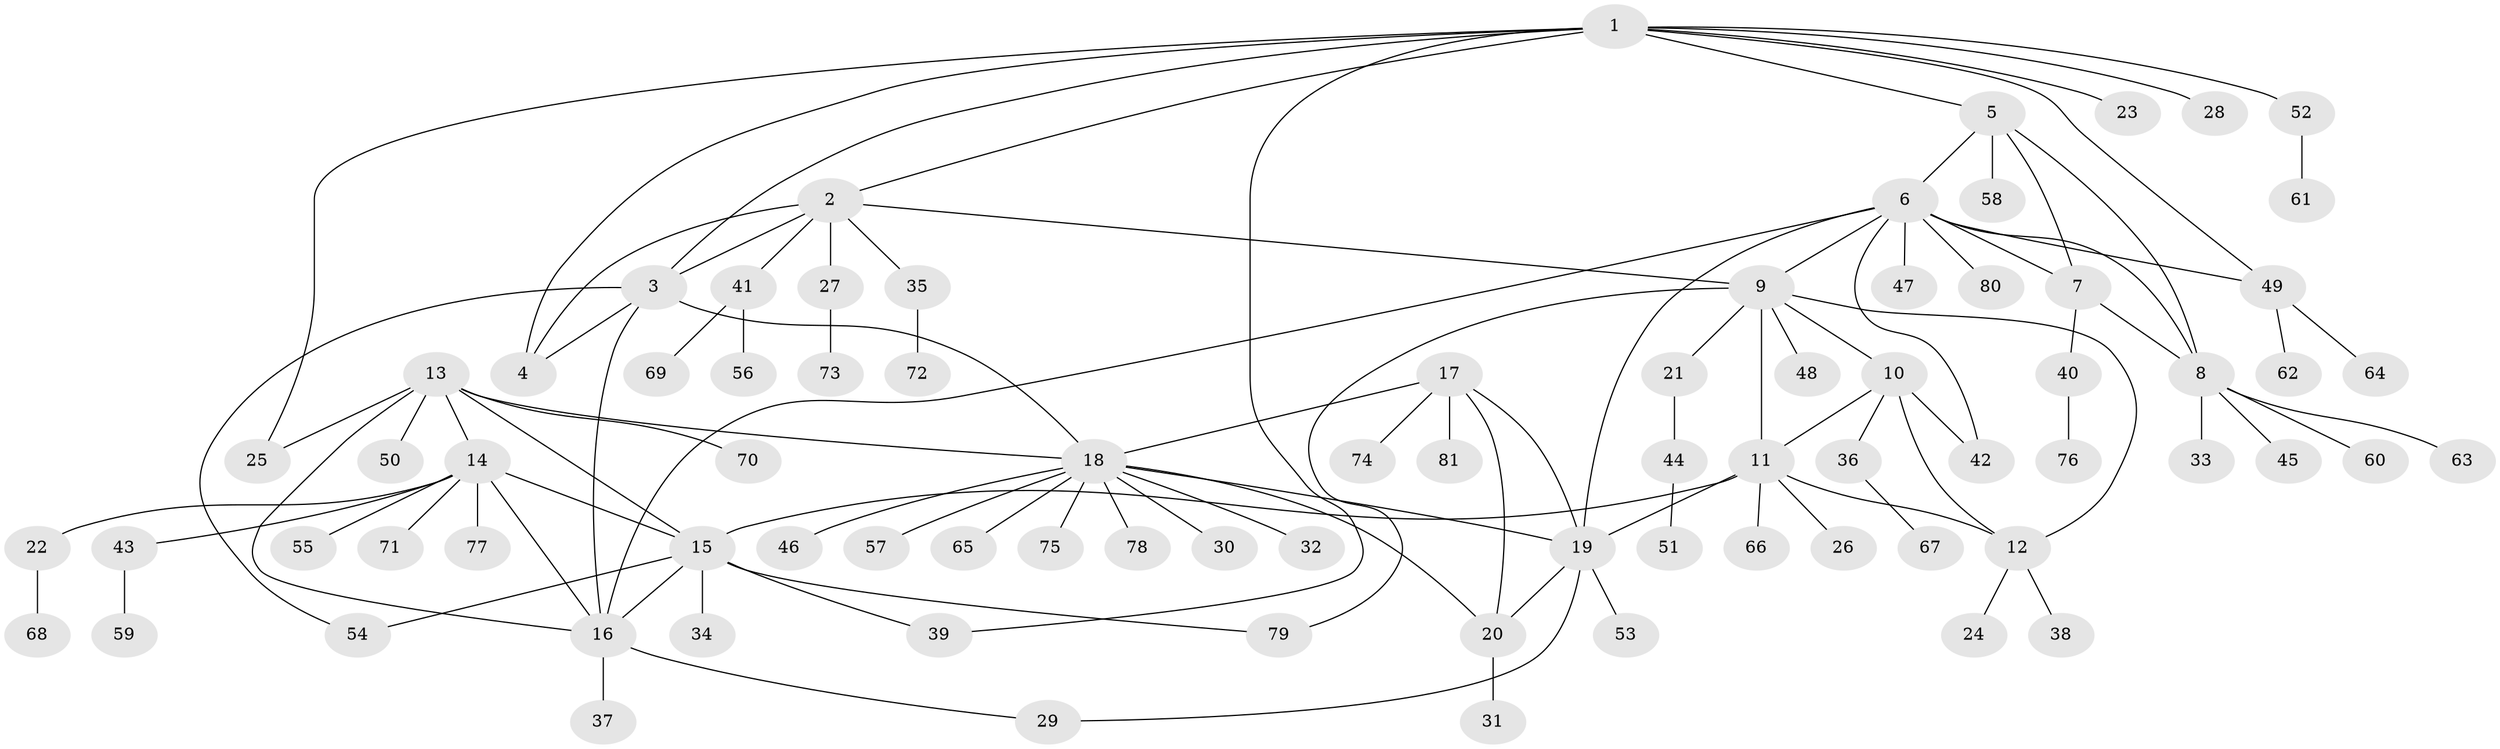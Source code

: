 // Generated by graph-tools (version 1.1) at 2025/02/03/09/25 03:02:41]
// undirected, 81 vertices, 108 edges
graph export_dot {
graph [start="1"]
  node [color=gray90,style=filled];
  1;
  2;
  3;
  4;
  5;
  6;
  7;
  8;
  9;
  10;
  11;
  12;
  13;
  14;
  15;
  16;
  17;
  18;
  19;
  20;
  21;
  22;
  23;
  24;
  25;
  26;
  27;
  28;
  29;
  30;
  31;
  32;
  33;
  34;
  35;
  36;
  37;
  38;
  39;
  40;
  41;
  42;
  43;
  44;
  45;
  46;
  47;
  48;
  49;
  50;
  51;
  52;
  53;
  54;
  55;
  56;
  57;
  58;
  59;
  60;
  61;
  62;
  63;
  64;
  65;
  66;
  67;
  68;
  69;
  70;
  71;
  72;
  73;
  74;
  75;
  76;
  77;
  78;
  79;
  80;
  81;
  1 -- 2;
  1 -- 3;
  1 -- 4;
  1 -- 5;
  1 -- 23;
  1 -- 25;
  1 -- 28;
  1 -- 39;
  1 -- 49;
  1 -- 52;
  2 -- 3;
  2 -- 4;
  2 -- 9;
  2 -- 27;
  2 -- 35;
  2 -- 41;
  3 -- 4;
  3 -- 16;
  3 -- 18;
  3 -- 54;
  5 -- 6;
  5 -- 7;
  5 -- 8;
  5 -- 58;
  6 -- 7;
  6 -- 8;
  6 -- 9;
  6 -- 16;
  6 -- 19;
  6 -- 42;
  6 -- 47;
  6 -- 49;
  6 -- 80;
  7 -- 8;
  7 -- 40;
  8 -- 33;
  8 -- 45;
  8 -- 60;
  8 -- 63;
  9 -- 10;
  9 -- 11;
  9 -- 12;
  9 -- 21;
  9 -- 48;
  9 -- 79;
  10 -- 11;
  10 -- 12;
  10 -- 36;
  10 -- 42;
  11 -- 12;
  11 -- 15;
  11 -- 19;
  11 -- 26;
  11 -- 66;
  12 -- 24;
  12 -- 38;
  13 -- 14;
  13 -- 15;
  13 -- 16;
  13 -- 18;
  13 -- 25;
  13 -- 50;
  13 -- 70;
  14 -- 15;
  14 -- 16;
  14 -- 22;
  14 -- 43;
  14 -- 55;
  14 -- 71;
  14 -- 77;
  15 -- 16;
  15 -- 34;
  15 -- 39;
  15 -- 54;
  15 -- 79;
  16 -- 29;
  16 -- 37;
  17 -- 18;
  17 -- 19;
  17 -- 20;
  17 -- 74;
  17 -- 81;
  18 -- 19;
  18 -- 20;
  18 -- 30;
  18 -- 32;
  18 -- 46;
  18 -- 57;
  18 -- 65;
  18 -- 75;
  18 -- 78;
  19 -- 20;
  19 -- 29;
  19 -- 53;
  20 -- 31;
  21 -- 44;
  22 -- 68;
  27 -- 73;
  35 -- 72;
  36 -- 67;
  40 -- 76;
  41 -- 56;
  41 -- 69;
  43 -- 59;
  44 -- 51;
  49 -- 62;
  49 -- 64;
  52 -- 61;
}
